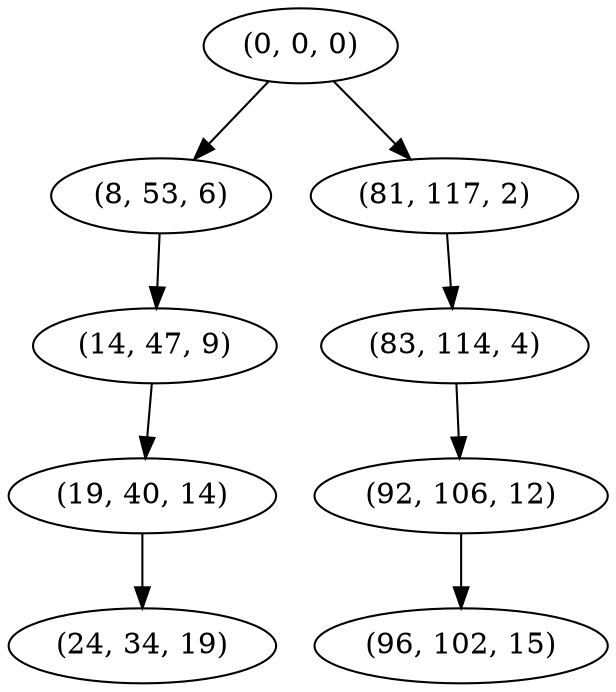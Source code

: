 digraph tree {
    "(0, 0, 0)";
    "(8, 53, 6)";
    "(14, 47, 9)";
    "(19, 40, 14)";
    "(24, 34, 19)";
    "(81, 117, 2)";
    "(83, 114, 4)";
    "(92, 106, 12)";
    "(96, 102, 15)";
    "(0, 0, 0)" -> "(8, 53, 6)";
    "(0, 0, 0)" -> "(81, 117, 2)";
    "(8, 53, 6)" -> "(14, 47, 9)";
    "(14, 47, 9)" -> "(19, 40, 14)";
    "(19, 40, 14)" -> "(24, 34, 19)";
    "(81, 117, 2)" -> "(83, 114, 4)";
    "(83, 114, 4)" -> "(92, 106, 12)";
    "(92, 106, 12)" -> "(96, 102, 15)";
}

